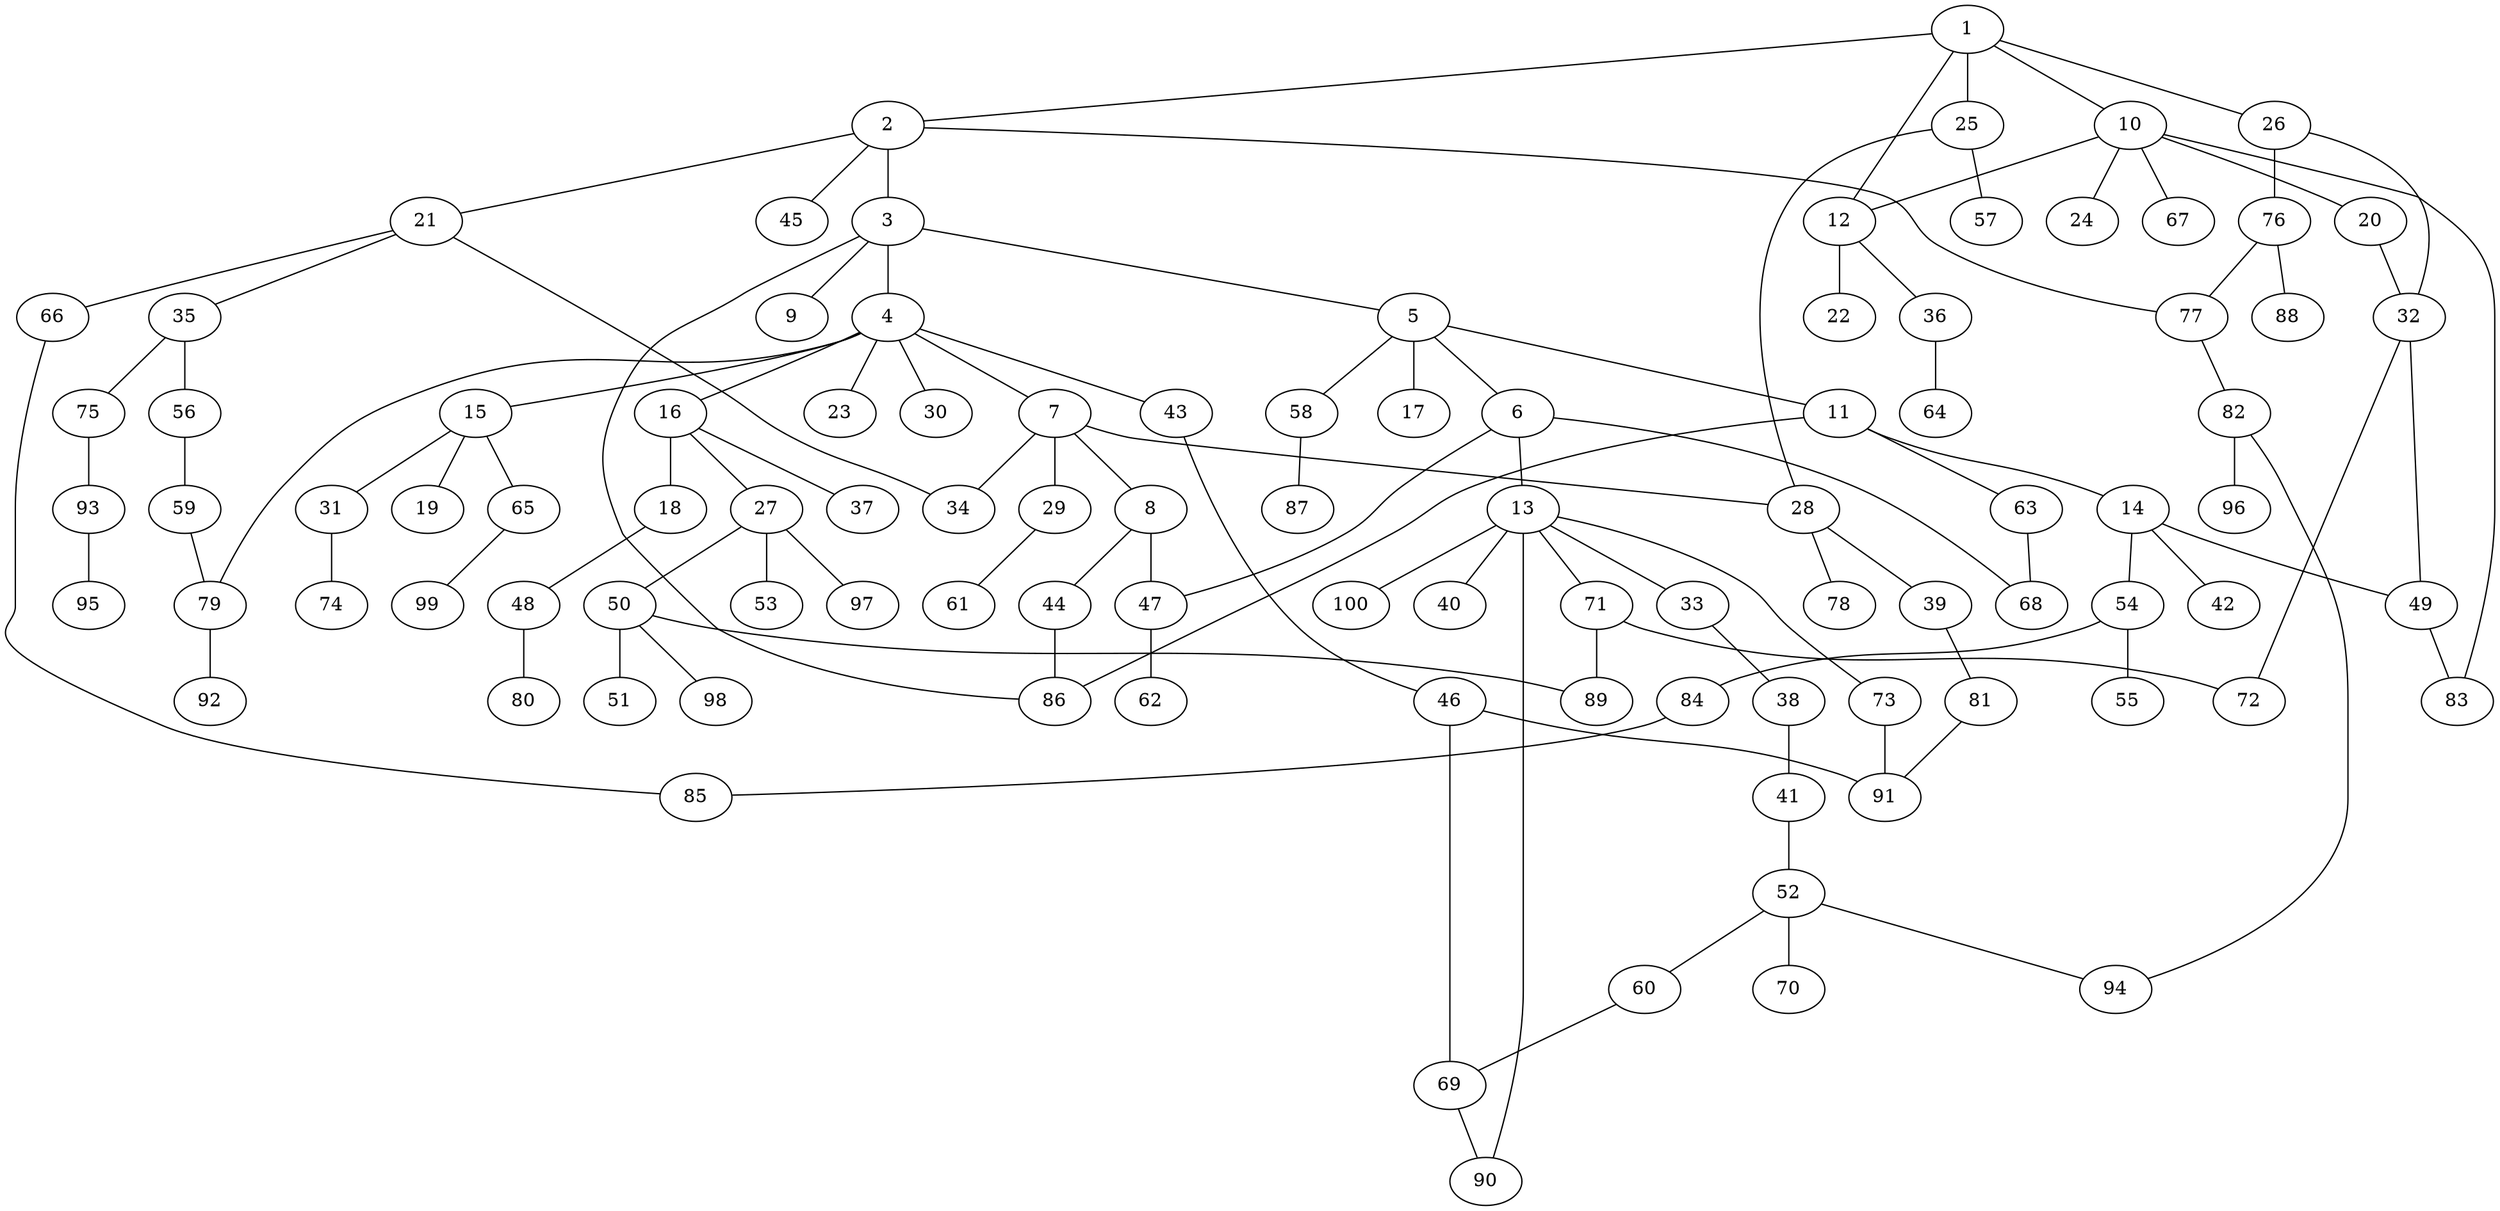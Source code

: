 graph graphname {1--2
1--10
1--12
1--25
1--26
2--3
2--21
2--45
2--77
3--4
3--5
3--9
3--86
4--7
4--15
4--16
4--23
4--30
4--43
4--79
5--6
5--11
5--17
5--58
6--13
6--47
6--68
7--8
7--28
7--29
7--34
8--44
8--47
10--12
10--20
10--24
10--67
10--83
11--14
11--63
11--86
12--22
12--36
13--33
13--40
13--71
13--73
13--90
13--100
14--42
14--49
14--54
15--19
15--31
15--65
16--18
16--27
16--37
18--48
20--32
21--34
21--35
21--66
25--28
25--57
26--32
26--76
27--50
27--53
27--97
28--39
28--78
29--61
31--74
32--49
32--72
33--38
35--56
35--75
36--64
38--41
39--81
41--52
43--46
44--86
46--69
46--91
47--62
48--80
49--83
50--51
50--89
50--98
52--60
52--70
52--94
54--55
54--84
56--59
58--87
59--79
60--69
63--68
65--99
66--85
69--90
71--72
71--89
73--91
75--93
76--77
76--88
77--82
79--92
81--91
82--94
82--96
84--85
93--95
}